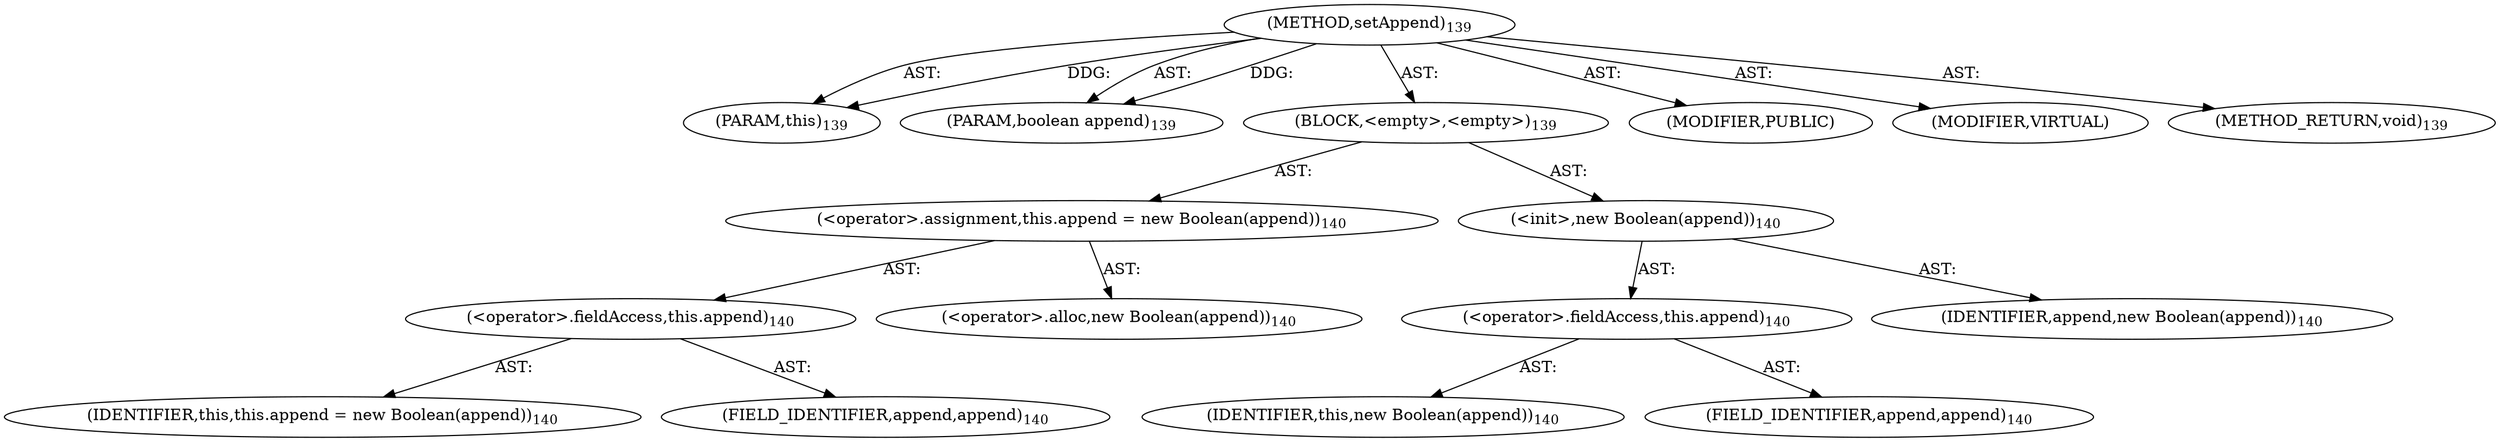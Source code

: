 digraph "setAppend" {  
"111669149698" [label = <(METHOD,setAppend)<SUB>139</SUB>> ]
"115964116992" [label = <(PARAM,this)<SUB>139</SUB>> ]
"115964116999" [label = <(PARAM,boolean append)<SUB>139</SUB>> ]
"25769803780" [label = <(BLOCK,&lt;empty&gt;,&lt;empty&gt;)<SUB>139</SUB>> ]
"30064771082" [label = <(&lt;operator&gt;.assignment,this.append = new Boolean(append))<SUB>140</SUB>> ]
"30064771083" [label = <(&lt;operator&gt;.fieldAccess,this.append)<SUB>140</SUB>> ]
"68719476736" [label = <(IDENTIFIER,this,this.append = new Boolean(append))<SUB>140</SUB>> ]
"55834574853" [label = <(FIELD_IDENTIFIER,append,append)<SUB>140</SUB>> ]
"30064771084" [label = <(&lt;operator&gt;.alloc,new Boolean(append))<SUB>140</SUB>> ]
"30064771085" [label = <(&lt;init&gt;,new Boolean(append))<SUB>140</SUB>> ]
"30064771086" [label = <(&lt;operator&gt;.fieldAccess,this.append)<SUB>140</SUB>> ]
"68719476748" [label = <(IDENTIFIER,this,new Boolean(append))<SUB>140</SUB>> ]
"55834574854" [label = <(FIELD_IDENTIFIER,append,append)<SUB>140</SUB>> ]
"68719476749" [label = <(IDENTIFIER,append,new Boolean(append))<SUB>140</SUB>> ]
"133143986187" [label = <(MODIFIER,PUBLIC)> ]
"133143986188" [label = <(MODIFIER,VIRTUAL)> ]
"128849018882" [label = <(METHOD_RETURN,void)<SUB>139</SUB>> ]
  "111669149698" -> "115964116992"  [ label = "AST: "] 
  "111669149698" -> "115964116999"  [ label = "AST: "] 
  "111669149698" -> "25769803780"  [ label = "AST: "] 
  "111669149698" -> "133143986187"  [ label = "AST: "] 
  "111669149698" -> "133143986188"  [ label = "AST: "] 
  "111669149698" -> "128849018882"  [ label = "AST: "] 
  "25769803780" -> "30064771082"  [ label = "AST: "] 
  "25769803780" -> "30064771085"  [ label = "AST: "] 
  "30064771082" -> "30064771083"  [ label = "AST: "] 
  "30064771082" -> "30064771084"  [ label = "AST: "] 
  "30064771083" -> "68719476736"  [ label = "AST: "] 
  "30064771083" -> "55834574853"  [ label = "AST: "] 
  "30064771085" -> "30064771086"  [ label = "AST: "] 
  "30064771085" -> "68719476749"  [ label = "AST: "] 
  "30064771086" -> "68719476748"  [ label = "AST: "] 
  "30064771086" -> "55834574854"  [ label = "AST: "] 
  "111669149698" -> "115964116992"  [ label = "DDG: "] 
  "111669149698" -> "115964116999"  [ label = "DDG: "] 
}
